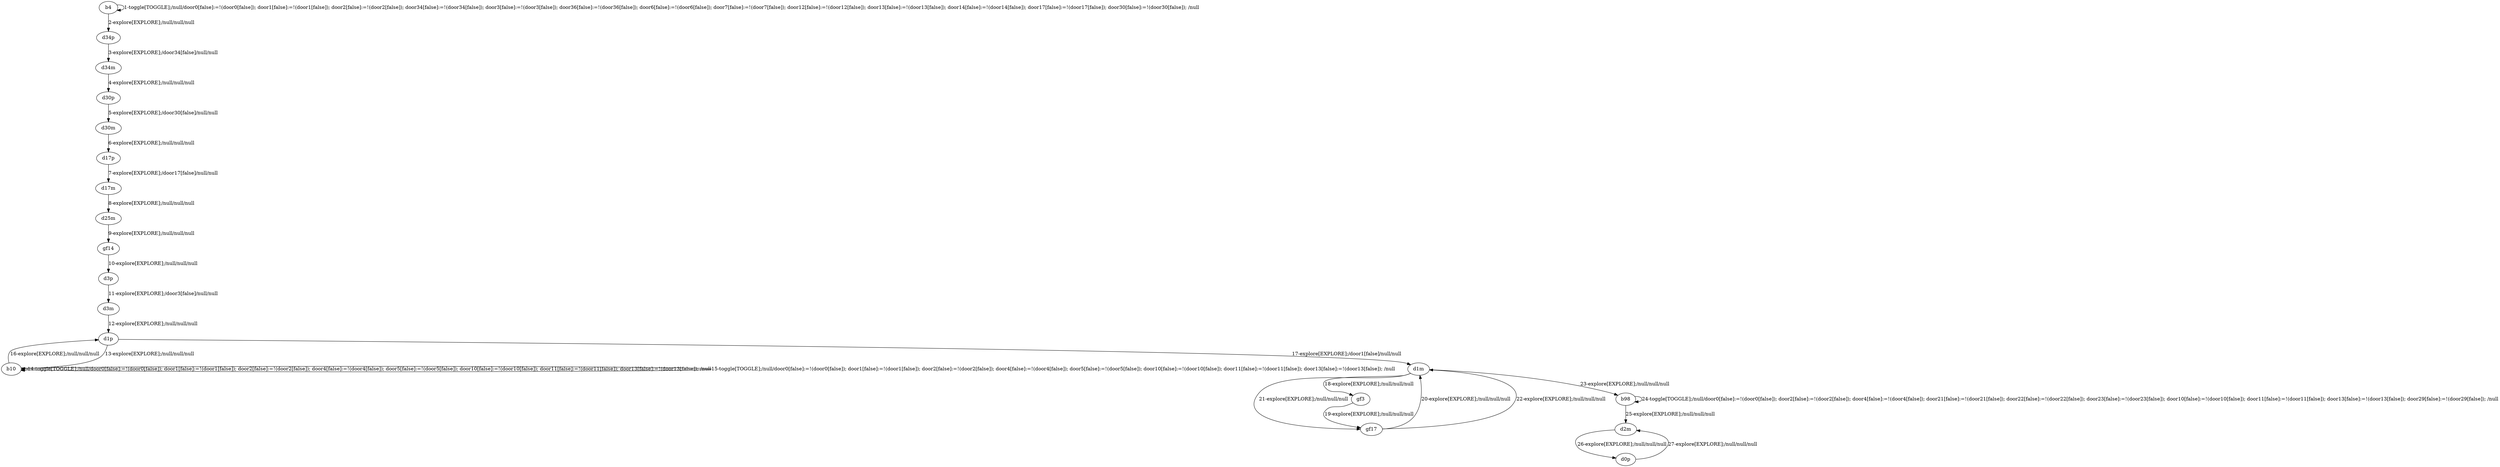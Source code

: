 # Total number of goals covered by this test: 1
# d1m --> gf17

digraph g {
"b4" -> "b4" [label = "1-toggle[TOGGLE];/null/door0[false]:=!(door0[false]); door1[false]:=!(door1[false]); door2[false]:=!(door2[false]); door34[false]:=!(door34[false]); door3[false]:=!(door3[false]); door36[false]:=!(door36[false]); door6[false]:=!(door6[false]); door7[false]:=!(door7[false]); door12[false]:=!(door12[false]); door13[false]:=!(door13[false]); door14[false]:=!(door14[false]); door17[false]:=!(door17[false]); door30[false]:=!(door30[false]); /null"];
"b4" -> "d34p" [label = "2-explore[EXPLORE];/null/null/null"];
"d34p" -> "d34m" [label = "3-explore[EXPLORE];/door34[false]/null/null"];
"d34m" -> "d30p" [label = "4-explore[EXPLORE];/null/null/null"];
"d30p" -> "d30m" [label = "5-explore[EXPLORE];/door30[false]/null/null"];
"d30m" -> "d17p" [label = "6-explore[EXPLORE];/null/null/null"];
"d17p" -> "d17m" [label = "7-explore[EXPLORE];/door17[false]/null/null"];
"d17m" -> "d25m" [label = "8-explore[EXPLORE];/null/null/null"];
"d25m" -> "gf14" [label = "9-explore[EXPLORE];/null/null/null"];
"gf14" -> "d3p" [label = "10-explore[EXPLORE];/null/null/null"];
"d3p" -> "d3m" [label = "11-explore[EXPLORE];/door3[false]/null/null"];
"d3m" -> "d1p" [label = "12-explore[EXPLORE];/null/null/null"];
"d1p" -> "b10" [label = "13-explore[EXPLORE];/null/null/null"];
"b10" -> "b10" [label = "14-toggle[TOGGLE];/null/door0[false]:=!(door0[false]); door1[false]:=!(door1[false]); door2[false]:=!(door2[false]); door4[false]:=!(door4[false]); door5[false]:=!(door5[false]); door10[false]:=!(door10[false]); door11[false]:=!(door11[false]); door13[false]:=!(door13[false]); /null"];
"b10" -> "b10" [label = "15-toggle[TOGGLE];/null/door0[false]:=!(door0[false]); door1[false]:=!(door1[false]); door2[false]:=!(door2[false]); door4[false]:=!(door4[false]); door5[false]:=!(door5[false]); door10[false]:=!(door10[false]); door11[false]:=!(door11[false]); door13[false]:=!(door13[false]); /null"];
"b10" -> "d1p" [label = "16-explore[EXPLORE];/null/null/null"];
"d1p" -> "d1m" [label = "17-explore[EXPLORE];/door1[false]/null/null"];
"d1m" -> "gf3" [label = "18-explore[EXPLORE];/null/null/null"];
"gf3" -> "gf17" [label = "19-explore[EXPLORE];/null/null/null"];
"gf17" -> "d1m" [label = "20-explore[EXPLORE];/null/null/null"];
"d1m" -> "gf17" [label = "21-explore[EXPLORE];/null/null/null"];
"gf17" -> "d1m" [label = "22-explore[EXPLORE];/null/null/null"];
"d1m" -> "b98" [label = "23-explore[EXPLORE];/null/null/null"];
"b98" -> "b98" [label = "24-toggle[TOGGLE];/null/door0[false]:=!(door0[false]); door2[false]:=!(door2[false]); door4[false]:=!(door4[false]); door21[false]:=!(door21[false]); door22[false]:=!(door22[false]); door23[false]:=!(door23[false]); door10[false]:=!(door10[false]); door11[false]:=!(door11[false]); door13[false]:=!(door13[false]); door29[false]:=!(door29[false]); /null"];
"b98" -> "d2m" [label = "25-explore[EXPLORE];/null/null/null"];
"d2m" -> "d0p" [label = "26-explore[EXPLORE];/null/null/null"];
"d0p" -> "d2m" [label = "27-explore[EXPLORE];/null/null/null"];
}